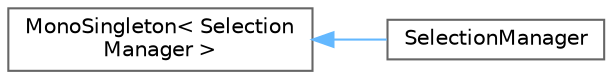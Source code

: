 digraph "Graphical Class Hierarchy"
{
 // LATEX_PDF_SIZE
  bgcolor="transparent";
  edge [fontname=Helvetica,fontsize=10,labelfontname=Helvetica,labelfontsize=10];
  node [fontname=Helvetica,fontsize=10,shape=box,height=0.2,width=0.4];
  rankdir="LR";
  Node0 [label="MonoSingleton\< Selection\lManager \>",height=0.2,width=0.4,color="grey40", fillcolor="white", style="filled",URL="$class_mono_singleton.html",tooltip=" "];
  Node0 -> Node1 [dir="back",color="steelblue1",style="solid"];
  Node1 [label="SelectionManager",height=0.2,width=0.4,color="grey40", fillcolor="white", style="filled",URL="$class_selection_manager.html",tooltip=" "];
}
